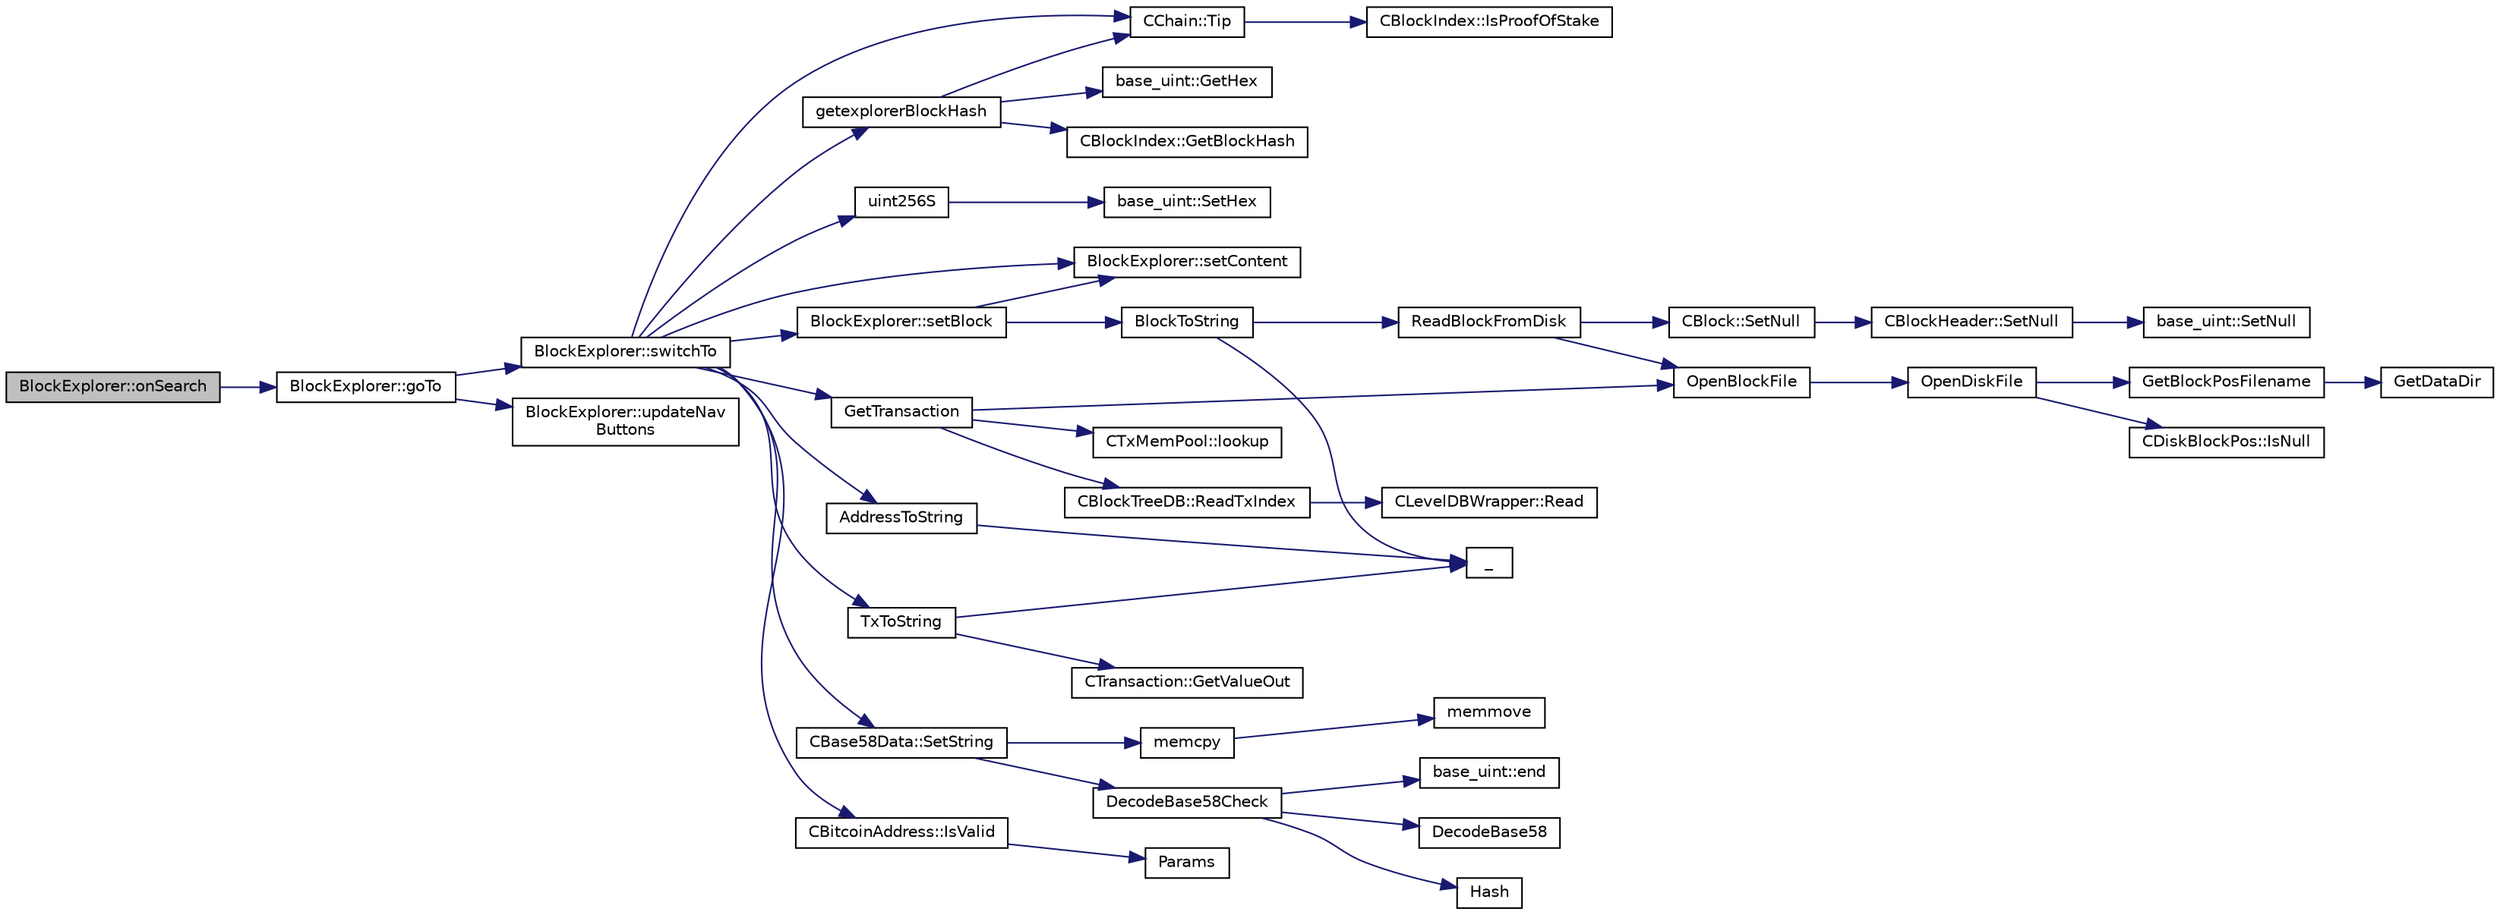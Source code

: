 digraph "BlockExplorer::onSearch"
{
  edge [fontname="Helvetica",fontsize="10",labelfontname="Helvetica",labelfontsize="10"];
  node [fontname="Helvetica",fontsize="10",shape=record];
  rankdir="LR";
  Node215 [label="BlockExplorer::onSearch",height=0.2,width=0.4,color="black", fillcolor="grey75", style="filled", fontcolor="black"];
  Node215 -> Node216 [color="midnightblue",fontsize="10",style="solid",fontname="Helvetica"];
  Node216 [label="BlockExplorer::goTo",height=0.2,width=0.4,color="black", fillcolor="white", style="filled",URL="$class_block_explorer.html#a32a642323bf89030d4f3519d79893ccd"];
  Node216 -> Node217 [color="midnightblue",fontsize="10",style="solid",fontname="Helvetica"];
  Node217 [label="BlockExplorer::switchTo",height=0.2,width=0.4,color="black", fillcolor="white", style="filled",URL="$class_block_explorer.html#a24d6353efb00436dd029e234e3a86121"];
  Node217 -> Node218 [color="midnightblue",fontsize="10",style="solid",fontname="Helvetica"];
  Node218 [label="CChain::Tip",height=0.2,width=0.4,color="black", fillcolor="white", style="filled",URL="$class_c_chain.html#a40ccefec14f8f3195c08c827af8cf412",tooltip="Returns the index entry for the tip of this chain, or NULL if none. "];
  Node218 -> Node219 [color="midnightblue",fontsize="10",style="solid",fontname="Helvetica"];
  Node219 [label="CBlockIndex::IsProofOfStake",height=0.2,width=0.4,color="black", fillcolor="white", style="filled",URL="$class_c_block_index.html#a2438a891e9d43821c0d99e1bdac56fde"];
  Node217 -> Node220 [color="midnightblue",fontsize="10",style="solid",fontname="Helvetica"];
  Node220 [label="getexplorerBlockHash",height=0.2,width=0.4,color="black", fillcolor="white", style="filled",URL="$blockexplorer_8cpp.html#a360b019939c97f1c57ebf99b16859455"];
  Node220 -> Node218 [color="midnightblue",fontsize="10",style="solid",fontname="Helvetica"];
  Node220 -> Node221 [color="midnightblue",fontsize="10",style="solid",fontname="Helvetica"];
  Node221 [label="CBlockIndex::GetBlockHash",height=0.2,width=0.4,color="black", fillcolor="white", style="filled",URL="$class_c_block_index.html#a98490a2788c65cdd6ae9002b004dd74c"];
  Node220 -> Node222 [color="midnightblue",fontsize="10",style="solid",fontname="Helvetica"];
  Node222 [label="base_uint::GetHex",height=0.2,width=0.4,color="black", fillcolor="white", style="filled",URL="$classbase__uint.html#ae5e7b7481de91ebead20eebd5d685441"];
  Node217 -> Node223 [color="midnightblue",fontsize="10",style="solid",fontname="Helvetica"];
  Node223 [label="uint256S",height=0.2,width=0.4,color="black", fillcolor="white", style="filled",URL="$uint256_8h.html#a52e679560cc1ebf68f878ed69e38f259"];
  Node223 -> Node224 [color="midnightblue",fontsize="10",style="solid",fontname="Helvetica"];
  Node224 [label="base_uint::SetHex",height=0.2,width=0.4,color="black", fillcolor="white", style="filled",URL="$classbase__uint.html#ade1a897fac931f28f54998c92c797228"];
  Node217 -> Node225 [color="midnightblue",fontsize="10",style="solid",fontname="Helvetica"];
  Node225 [label="BlockExplorer::setBlock",height=0.2,width=0.4,color="black", fillcolor="white", style="filled",URL="$class_block_explorer.html#ac6dea0edb51e7410dacc99feaf9af916"];
  Node225 -> Node226 [color="midnightblue",fontsize="10",style="solid",fontname="Helvetica"];
  Node226 [label="BlockExplorer::setContent",height=0.2,width=0.4,color="black", fillcolor="white", style="filled",URL="$class_block_explorer.html#ac46af3a727258870e7ce742210bfd13d"];
  Node225 -> Node227 [color="midnightblue",fontsize="10",style="solid",fontname="Helvetica"];
  Node227 [label="BlockToString",height=0.2,width=0.4,color="black", fillcolor="white", style="filled",URL="$blockexplorer_8cpp.html#a6caededa67ac9ad171dc1a6fac4a708f"];
  Node227 -> Node228 [color="midnightblue",fontsize="10",style="solid",fontname="Helvetica"];
  Node228 [label="ReadBlockFromDisk",height=0.2,width=0.4,color="black", fillcolor="white", style="filled",URL="$main_8cpp.html#a2dc350346749b7da7f4b40c114ee5147"];
  Node228 -> Node229 [color="midnightblue",fontsize="10",style="solid",fontname="Helvetica"];
  Node229 [label="CBlock::SetNull",height=0.2,width=0.4,color="black", fillcolor="white", style="filled",URL="$class_c_block.html#a0410d7ba8d60679c4cf364b82ffffea5"];
  Node229 -> Node230 [color="midnightblue",fontsize="10",style="solid",fontname="Helvetica"];
  Node230 [label="CBlockHeader::SetNull",height=0.2,width=0.4,color="black", fillcolor="white", style="filled",URL="$class_c_block_header.html#ae39c04a4357417d98954a51f53beb78a"];
  Node230 -> Node231 [color="midnightblue",fontsize="10",style="solid",fontname="Helvetica"];
  Node231 [label="base_uint::SetNull",height=0.2,width=0.4,color="black", fillcolor="white", style="filled",URL="$classbase__uint.html#ab7f832a0d48a7da00296497c820ae775"];
  Node228 -> Node232 [color="midnightblue",fontsize="10",style="solid",fontname="Helvetica"];
  Node232 [label="OpenBlockFile",height=0.2,width=0.4,color="black", fillcolor="white", style="filled",URL="$main_8cpp.html#a0d81388930a4ccb6a69b9abdd1ef5097",tooltip="Open a block file (blk?????.dat) "];
  Node232 -> Node233 [color="midnightblue",fontsize="10",style="solid",fontname="Helvetica"];
  Node233 [label="OpenDiskFile",height=0.2,width=0.4,color="black", fillcolor="white", style="filled",URL="$main_8cpp.html#ab15fc61f1d9596ad0aca703ff2c74635"];
  Node233 -> Node234 [color="midnightblue",fontsize="10",style="solid",fontname="Helvetica"];
  Node234 [label="CDiskBlockPos::IsNull",height=0.2,width=0.4,color="black", fillcolor="white", style="filled",URL="$struct_c_disk_block_pos.html#a7dd98fe3f5372d358df61db31899b0af"];
  Node233 -> Node235 [color="midnightblue",fontsize="10",style="solid",fontname="Helvetica"];
  Node235 [label="GetBlockPosFilename",height=0.2,width=0.4,color="black", fillcolor="white", style="filled",URL="$main_8cpp.html#a2f26f074aac584c3398de1dcdac59de9",tooltip="Translation to a filesystem path. "];
  Node235 -> Node236 [color="midnightblue",fontsize="10",style="solid",fontname="Helvetica"];
  Node236 [label="GetDataDir",height=0.2,width=0.4,color="black", fillcolor="white", style="filled",URL="$util_8cpp.html#ab83866a054745d4b30a3948a1b44beba"];
  Node227 -> Node237 [color="midnightblue",fontsize="10",style="solid",fontname="Helvetica"];
  Node237 [label="_",height=0.2,width=0.4,color="black", fillcolor="white", style="filled",URL="$ui__interface_8h.html#aad133bb6103b53cebf03fd01e2f11ba1",tooltip="Translation function: Call Translate signal on UI interface, which returns a boost::optional result..."];
  Node217 -> Node238 [color="midnightblue",fontsize="10",style="solid",fontname="Helvetica"];
  Node238 [label="GetTransaction",height=0.2,width=0.4,color="black", fillcolor="white", style="filled",URL="$main_8cpp.html#a044ae412844f02db690466dd24d9bb71",tooltip="Return transaction in tx, and if it was found inside a block, its hash is placed in hashBlock..."];
  Node238 -> Node239 [color="midnightblue",fontsize="10",style="solid",fontname="Helvetica"];
  Node239 [label="CTxMemPool::lookup",height=0.2,width=0.4,color="black", fillcolor="white", style="filled",URL="$class_c_tx_mem_pool.html#ad6d9966cdeb4b6586f7186e709b4e77e"];
  Node238 -> Node240 [color="midnightblue",fontsize="10",style="solid",fontname="Helvetica"];
  Node240 [label="CBlockTreeDB::ReadTxIndex",height=0.2,width=0.4,color="black", fillcolor="white", style="filled",URL="$class_c_block_tree_d_b.html#a74383427266d627e84c2d0c8e21e03c7"];
  Node240 -> Node241 [color="midnightblue",fontsize="10",style="solid",fontname="Helvetica"];
  Node241 [label="CLevelDBWrapper::Read",height=0.2,width=0.4,color="black", fillcolor="white", style="filled",URL="$class_c_level_d_b_wrapper.html#a0cb51d3b8f042641b2d0aa76c3185527"];
  Node238 -> Node232 [color="midnightblue",fontsize="10",style="solid",fontname="Helvetica"];
  Node217 -> Node226 [color="midnightblue",fontsize="10",style="solid",fontname="Helvetica"];
  Node217 -> Node242 [color="midnightblue",fontsize="10",style="solid",fontname="Helvetica"];
  Node242 [label="TxToString",height=0.2,width=0.4,color="black", fillcolor="white", style="filled",URL="$blockexplorer_8cpp.html#a45aace593eba434db4b340d6ed004eef"];
  Node242 -> Node243 [color="midnightblue",fontsize="10",style="solid",fontname="Helvetica"];
  Node243 [label="CTransaction::GetValueOut",height=0.2,width=0.4,color="black", fillcolor="white", style="filled",URL="$class_c_transaction.html#aa4ce691dbb2ce32838d94d15801f6644"];
  Node242 -> Node237 [color="midnightblue",fontsize="10",style="solid",fontname="Helvetica"];
  Node217 -> Node244 [color="midnightblue",fontsize="10",style="solid",fontname="Helvetica"];
  Node244 [label="CBase58Data::SetString",height=0.2,width=0.4,color="black", fillcolor="white", style="filled",URL="$class_c_base58_data.html#a250fa3bc97d03c7d87de5485c8b49b57"];
  Node244 -> Node245 [color="midnightblue",fontsize="10",style="solid",fontname="Helvetica"];
  Node245 [label="DecodeBase58Check",height=0.2,width=0.4,color="black", fillcolor="white", style="filled",URL="$base58_8cpp.html#ae2dc7ad63e243509e0871ec4a5890678",tooltip="Decode a base58-encoded string (psz) that includes a checksum into a byte vector (vchRet), return true if decoding is successful. "];
  Node245 -> Node246 [color="midnightblue",fontsize="10",style="solid",fontname="Helvetica"];
  Node246 [label="DecodeBase58",height=0.2,width=0.4,color="black", fillcolor="white", style="filled",URL="$base58_8cpp.html#a0f74d1d6e7e982cad4b0e538acea4538",tooltip="Decode a base58-encoded string (psz) into a byte vector (vchRet). "];
  Node245 -> Node247 [color="midnightblue",fontsize="10",style="solid",fontname="Helvetica"];
  Node247 [label="Hash",height=0.2,width=0.4,color="black", fillcolor="white", style="filled",URL="$hash_8h.html#a12c5e981d7f5f2850027fd5e932eff61",tooltip="Compute the 256-bit hash of a std::string. "];
  Node245 -> Node248 [color="midnightblue",fontsize="10",style="solid",fontname="Helvetica"];
  Node248 [label="base_uint::end",height=0.2,width=0.4,color="black", fillcolor="white", style="filled",URL="$classbase__uint.html#a76539ef6be800bc02e4038f457a4f74a"];
  Node244 -> Node249 [color="midnightblue",fontsize="10",style="solid",fontname="Helvetica"];
  Node249 [label="memcpy",height=0.2,width=0.4,color="black", fillcolor="white", style="filled",URL="$glibc__compat_8cpp.html#a0f46826ab0466591e136db24394923cf"];
  Node249 -> Node250 [color="midnightblue",fontsize="10",style="solid",fontname="Helvetica"];
  Node250 [label="memmove",height=0.2,width=0.4,color="black", fillcolor="white", style="filled",URL="$glibc__compat_8cpp.html#a9778d49e9029dd75bc53ecbbf9f5e9a1"];
  Node217 -> Node251 [color="midnightblue",fontsize="10",style="solid",fontname="Helvetica"];
  Node251 [label="CBitcoinAddress::IsValid",height=0.2,width=0.4,color="black", fillcolor="white", style="filled",URL="$class_c_bitcoin_address.html#ab39907ce6895062a8f8bf585270ef13b"];
  Node251 -> Node252 [color="midnightblue",fontsize="10",style="solid",fontname="Helvetica"];
  Node252 [label="Params",height=0.2,width=0.4,color="black", fillcolor="white", style="filled",URL="$chainparams_8cpp.html#ace5c5b706d71a324a417dd2db394fd4a",tooltip="Return the currently selected parameters. "];
  Node217 -> Node253 [color="midnightblue",fontsize="10",style="solid",fontname="Helvetica"];
  Node253 [label="AddressToString",height=0.2,width=0.4,color="black", fillcolor="white", style="filled",URL="$blockexplorer_8cpp.html#ae9baca529102e635b730eaee51b9a9b2"];
  Node253 -> Node237 [color="midnightblue",fontsize="10",style="solid",fontname="Helvetica"];
  Node216 -> Node254 [color="midnightblue",fontsize="10",style="solid",fontname="Helvetica"];
  Node254 [label="BlockExplorer::updateNav\lButtons",height=0.2,width=0.4,color="black", fillcolor="white", style="filled",URL="$class_block_explorer.html#ad23de9bcf0ef195c569825d62ee145f3"];
}
